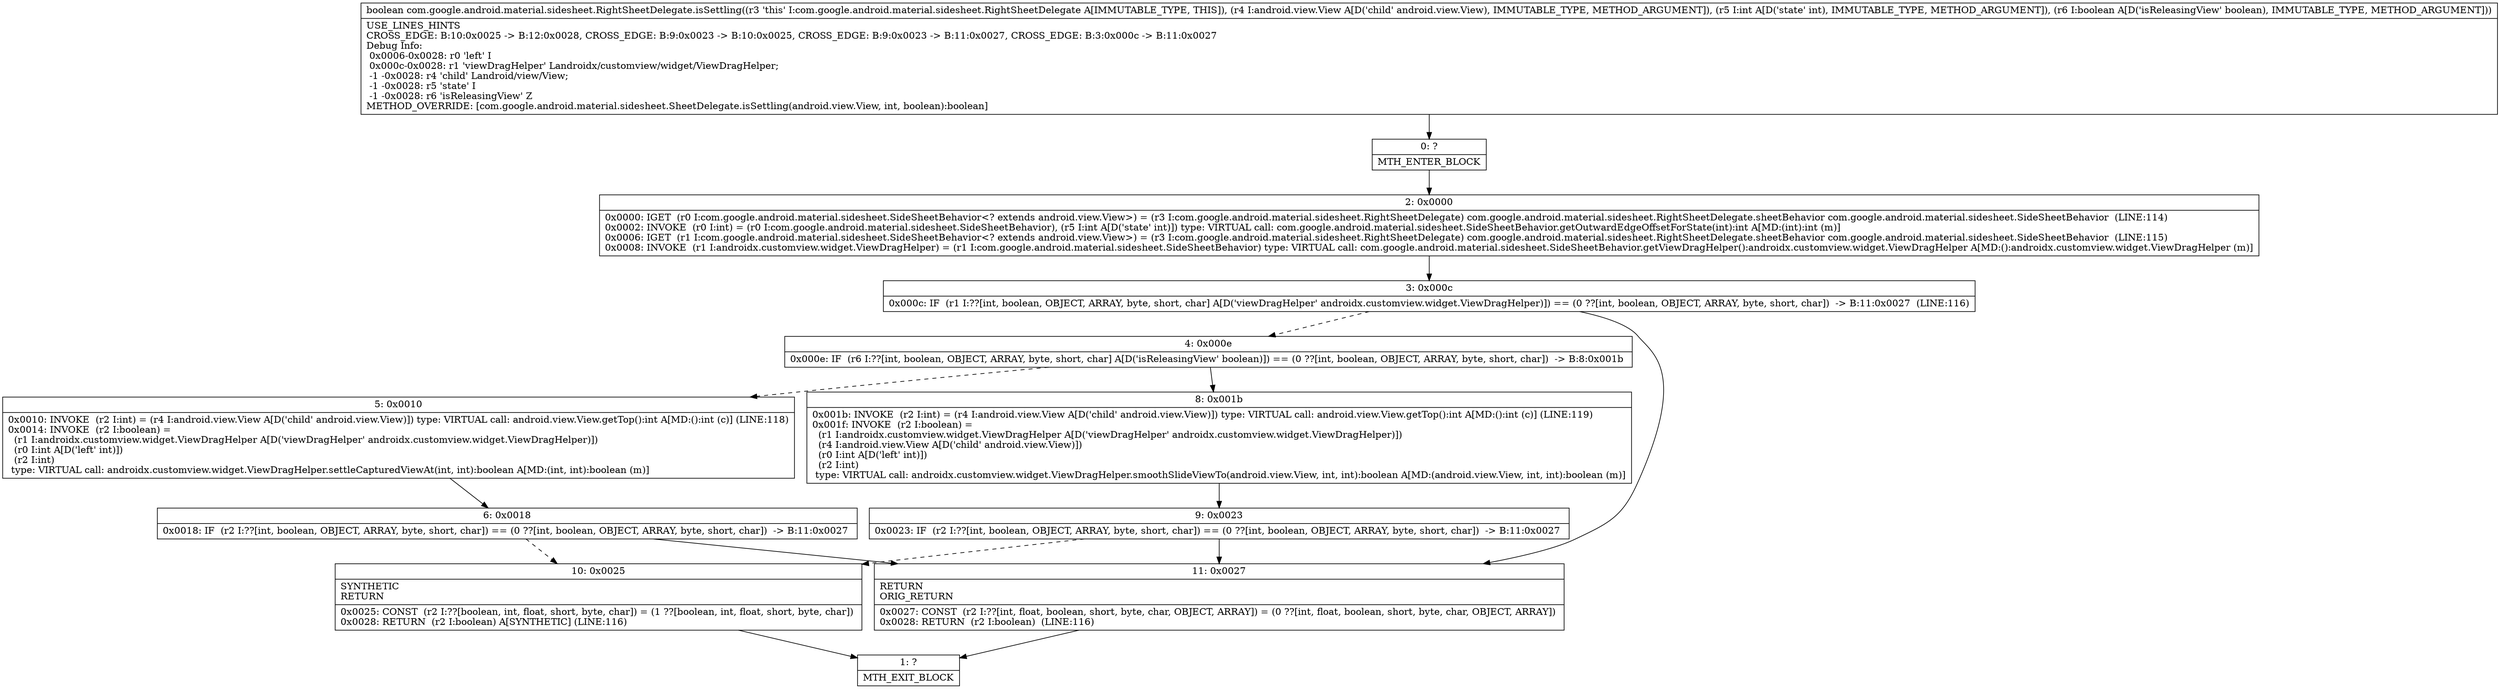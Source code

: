 digraph "CFG forcom.google.android.material.sidesheet.RightSheetDelegate.isSettling(Landroid\/view\/View;IZ)Z" {
Node_0 [shape=record,label="{0\:\ ?|MTH_ENTER_BLOCK\l}"];
Node_2 [shape=record,label="{2\:\ 0x0000|0x0000: IGET  (r0 I:com.google.android.material.sidesheet.SideSheetBehavior\<? extends android.view.View\>) = (r3 I:com.google.android.material.sidesheet.RightSheetDelegate) com.google.android.material.sidesheet.RightSheetDelegate.sheetBehavior com.google.android.material.sidesheet.SideSheetBehavior  (LINE:114)\l0x0002: INVOKE  (r0 I:int) = (r0 I:com.google.android.material.sidesheet.SideSheetBehavior), (r5 I:int A[D('state' int)]) type: VIRTUAL call: com.google.android.material.sidesheet.SideSheetBehavior.getOutwardEdgeOffsetForState(int):int A[MD:(int):int (m)]\l0x0006: IGET  (r1 I:com.google.android.material.sidesheet.SideSheetBehavior\<? extends android.view.View\>) = (r3 I:com.google.android.material.sidesheet.RightSheetDelegate) com.google.android.material.sidesheet.RightSheetDelegate.sheetBehavior com.google.android.material.sidesheet.SideSheetBehavior  (LINE:115)\l0x0008: INVOKE  (r1 I:androidx.customview.widget.ViewDragHelper) = (r1 I:com.google.android.material.sidesheet.SideSheetBehavior) type: VIRTUAL call: com.google.android.material.sidesheet.SideSheetBehavior.getViewDragHelper():androidx.customview.widget.ViewDragHelper A[MD:():androidx.customview.widget.ViewDragHelper (m)]\l}"];
Node_3 [shape=record,label="{3\:\ 0x000c|0x000c: IF  (r1 I:??[int, boolean, OBJECT, ARRAY, byte, short, char] A[D('viewDragHelper' androidx.customview.widget.ViewDragHelper)]) == (0 ??[int, boolean, OBJECT, ARRAY, byte, short, char])  \-\> B:11:0x0027  (LINE:116)\l}"];
Node_4 [shape=record,label="{4\:\ 0x000e|0x000e: IF  (r6 I:??[int, boolean, OBJECT, ARRAY, byte, short, char] A[D('isReleasingView' boolean)]) == (0 ??[int, boolean, OBJECT, ARRAY, byte, short, char])  \-\> B:8:0x001b \l}"];
Node_5 [shape=record,label="{5\:\ 0x0010|0x0010: INVOKE  (r2 I:int) = (r4 I:android.view.View A[D('child' android.view.View)]) type: VIRTUAL call: android.view.View.getTop():int A[MD:():int (c)] (LINE:118)\l0x0014: INVOKE  (r2 I:boolean) = \l  (r1 I:androidx.customview.widget.ViewDragHelper A[D('viewDragHelper' androidx.customview.widget.ViewDragHelper)])\l  (r0 I:int A[D('left' int)])\l  (r2 I:int)\l type: VIRTUAL call: androidx.customview.widget.ViewDragHelper.settleCapturedViewAt(int, int):boolean A[MD:(int, int):boolean (m)]\l}"];
Node_6 [shape=record,label="{6\:\ 0x0018|0x0018: IF  (r2 I:??[int, boolean, OBJECT, ARRAY, byte, short, char]) == (0 ??[int, boolean, OBJECT, ARRAY, byte, short, char])  \-\> B:11:0x0027 \l}"];
Node_10 [shape=record,label="{10\:\ 0x0025|SYNTHETIC\lRETURN\l|0x0025: CONST  (r2 I:??[boolean, int, float, short, byte, char]) = (1 ??[boolean, int, float, short, byte, char]) \l0x0028: RETURN  (r2 I:boolean) A[SYNTHETIC] (LINE:116)\l}"];
Node_1 [shape=record,label="{1\:\ ?|MTH_EXIT_BLOCK\l}"];
Node_8 [shape=record,label="{8\:\ 0x001b|0x001b: INVOKE  (r2 I:int) = (r4 I:android.view.View A[D('child' android.view.View)]) type: VIRTUAL call: android.view.View.getTop():int A[MD:():int (c)] (LINE:119)\l0x001f: INVOKE  (r2 I:boolean) = \l  (r1 I:androidx.customview.widget.ViewDragHelper A[D('viewDragHelper' androidx.customview.widget.ViewDragHelper)])\l  (r4 I:android.view.View A[D('child' android.view.View)])\l  (r0 I:int A[D('left' int)])\l  (r2 I:int)\l type: VIRTUAL call: androidx.customview.widget.ViewDragHelper.smoothSlideViewTo(android.view.View, int, int):boolean A[MD:(android.view.View, int, int):boolean (m)]\l}"];
Node_9 [shape=record,label="{9\:\ 0x0023|0x0023: IF  (r2 I:??[int, boolean, OBJECT, ARRAY, byte, short, char]) == (0 ??[int, boolean, OBJECT, ARRAY, byte, short, char])  \-\> B:11:0x0027 \l}"];
Node_11 [shape=record,label="{11\:\ 0x0027|RETURN\lORIG_RETURN\l|0x0027: CONST  (r2 I:??[int, float, boolean, short, byte, char, OBJECT, ARRAY]) = (0 ??[int, float, boolean, short, byte, char, OBJECT, ARRAY]) \l0x0028: RETURN  (r2 I:boolean)  (LINE:116)\l}"];
MethodNode[shape=record,label="{boolean com.google.android.material.sidesheet.RightSheetDelegate.isSettling((r3 'this' I:com.google.android.material.sidesheet.RightSheetDelegate A[IMMUTABLE_TYPE, THIS]), (r4 I:android.view.View A[D('child' android.view.View), IMMUTABLE_TYPE, METHOD_ARGUMENT]), (r5 I:int A[D('state' int), IMMUTABLE_TYPE, METHOD_ARGUMENT]), (r6 I:boolean A[D('isReleasingView' boolean), IMMUTABLE_TYPE, METHOD_ARGUMENT]))  | USE_LINES_HINTS\lCROSS_EDGE: B:10:0x0025 \-\> B:12:0x0028, CROSS_EDGE: B:9:0x0023 \-\> B:10:0x0025, CROSS_EDGE: B:9:0x0023 \-\> B:11:0x0027, CROSS_EDGE: B:3:0x000c \-\> B:11:0x0027\lDebug Info:\l  0x0006\-0x0028: r0 'left' I\l  0x000c\-0x0028: r1 'viewDragHelper' Landroidx\/customview\/widget\/ViewDragHelper;\l  \-1 \-0x0028: r4 'child' Landroid\/view\/View;\l  \-1 \-0x0028: r5 'state' I\l  \-1 \-0x0028: r6 'isReleasingView' Z\lMETHOD_OVERRIDE: [com.google.android.material.sidesheet.SheetDelegate.isSettling(android.view.View, int, boolean):boolean]\l}"];
MethodNode -> Node_0;Node_0 -> Node_2;
Node_2 -> Node_3;
Node_3 -> Node_4[style=dashed];
Node_3 -> Node_11;
Node_4 -> Node_5[style=dashed];
Node_4 -> Node_8;
Node_5 -> Node_6;
Node_6 -> Node_11;
Node_6 -> Node_10[style=dashed];
Node_10 -> Node_1;
Node_8 -> Node_9;
Node_9 -> Node_10[style=dashed];
Node_9 -> Node_11;
Node_11 -> Node_1;
}

